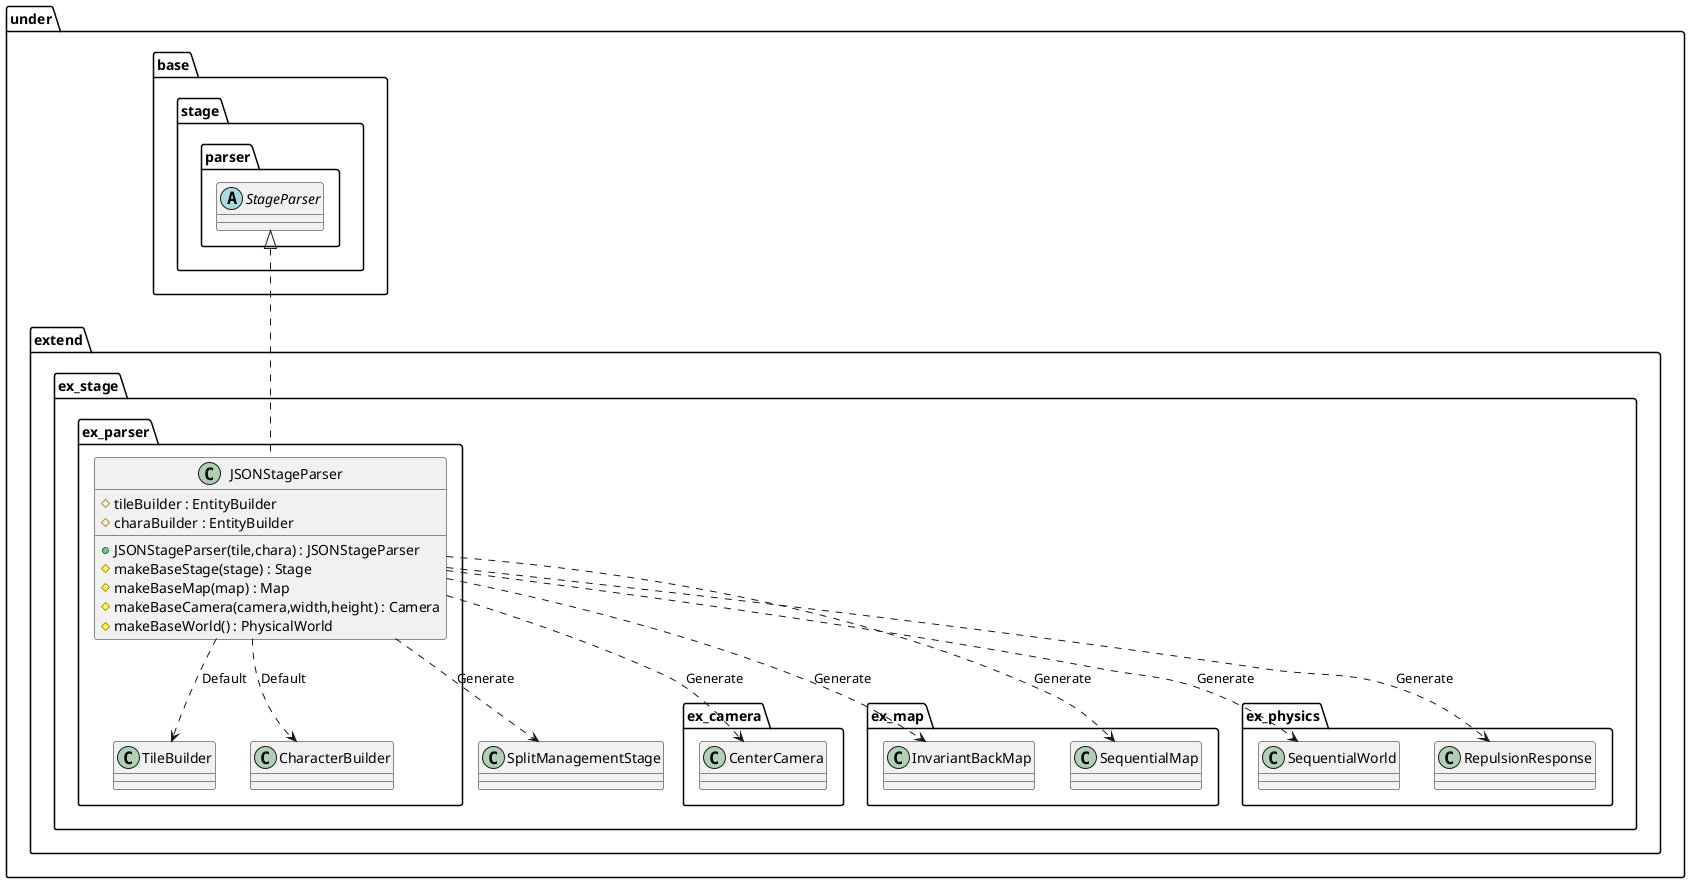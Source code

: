 @startuml ParserJSON

package under {
    package extend {
        package ex_stage {
            package ex_parser {
                class JSONStageParser {
                    +JSONStageParser(tile,chara) : JSONStageParser
                    #tileBuilder : EntityBuilder
                    #charaBuilder : EntityBuilder
                    #makeBaseStage(stage) : Stage
                    #makeBaseMap(map) : Map
                    #makeBaseCamera(camera,width,height) : Camera
                    #makeBaseWorld() : PhysicalWorld
                }
            }
        }
    }
}

package under {
    package base {
        package stage {
            package parser {
                abstract StageParser
            }
        }
    }
    package extend {
        package ex_stage {
            class SplitManagementStage
            package ex_parser {
                class TileBuilder
                class CharacterBuilder
            }
            package ex_camera {
                class CenterCamera
            }
            package ex_map {
                class InvariantBackMap
                class SequentialMap
            }
            package ex_physics {
                class SequentialWorld
                class RepulsionResponse
            }
        }

    }
}

JSONStageParser ..> SplitManagementStage : Generate
JSONStageParser ..> CenterCamera : Generate
JSONStageParser ..> SequentialMap : Generate
JSONStageParser ..> InvariantBackMap : Generate
JSONStageParser ..> SequentialWorld : Generate
JSONStageParser ..> RepulsionResponse : Generate

JSONStageParser ..> TileBuilder : "Default"
JSONStageParser ..> CharacterBuilder : "Default"

StageParser <|.. JSONStageParser

@enduml
